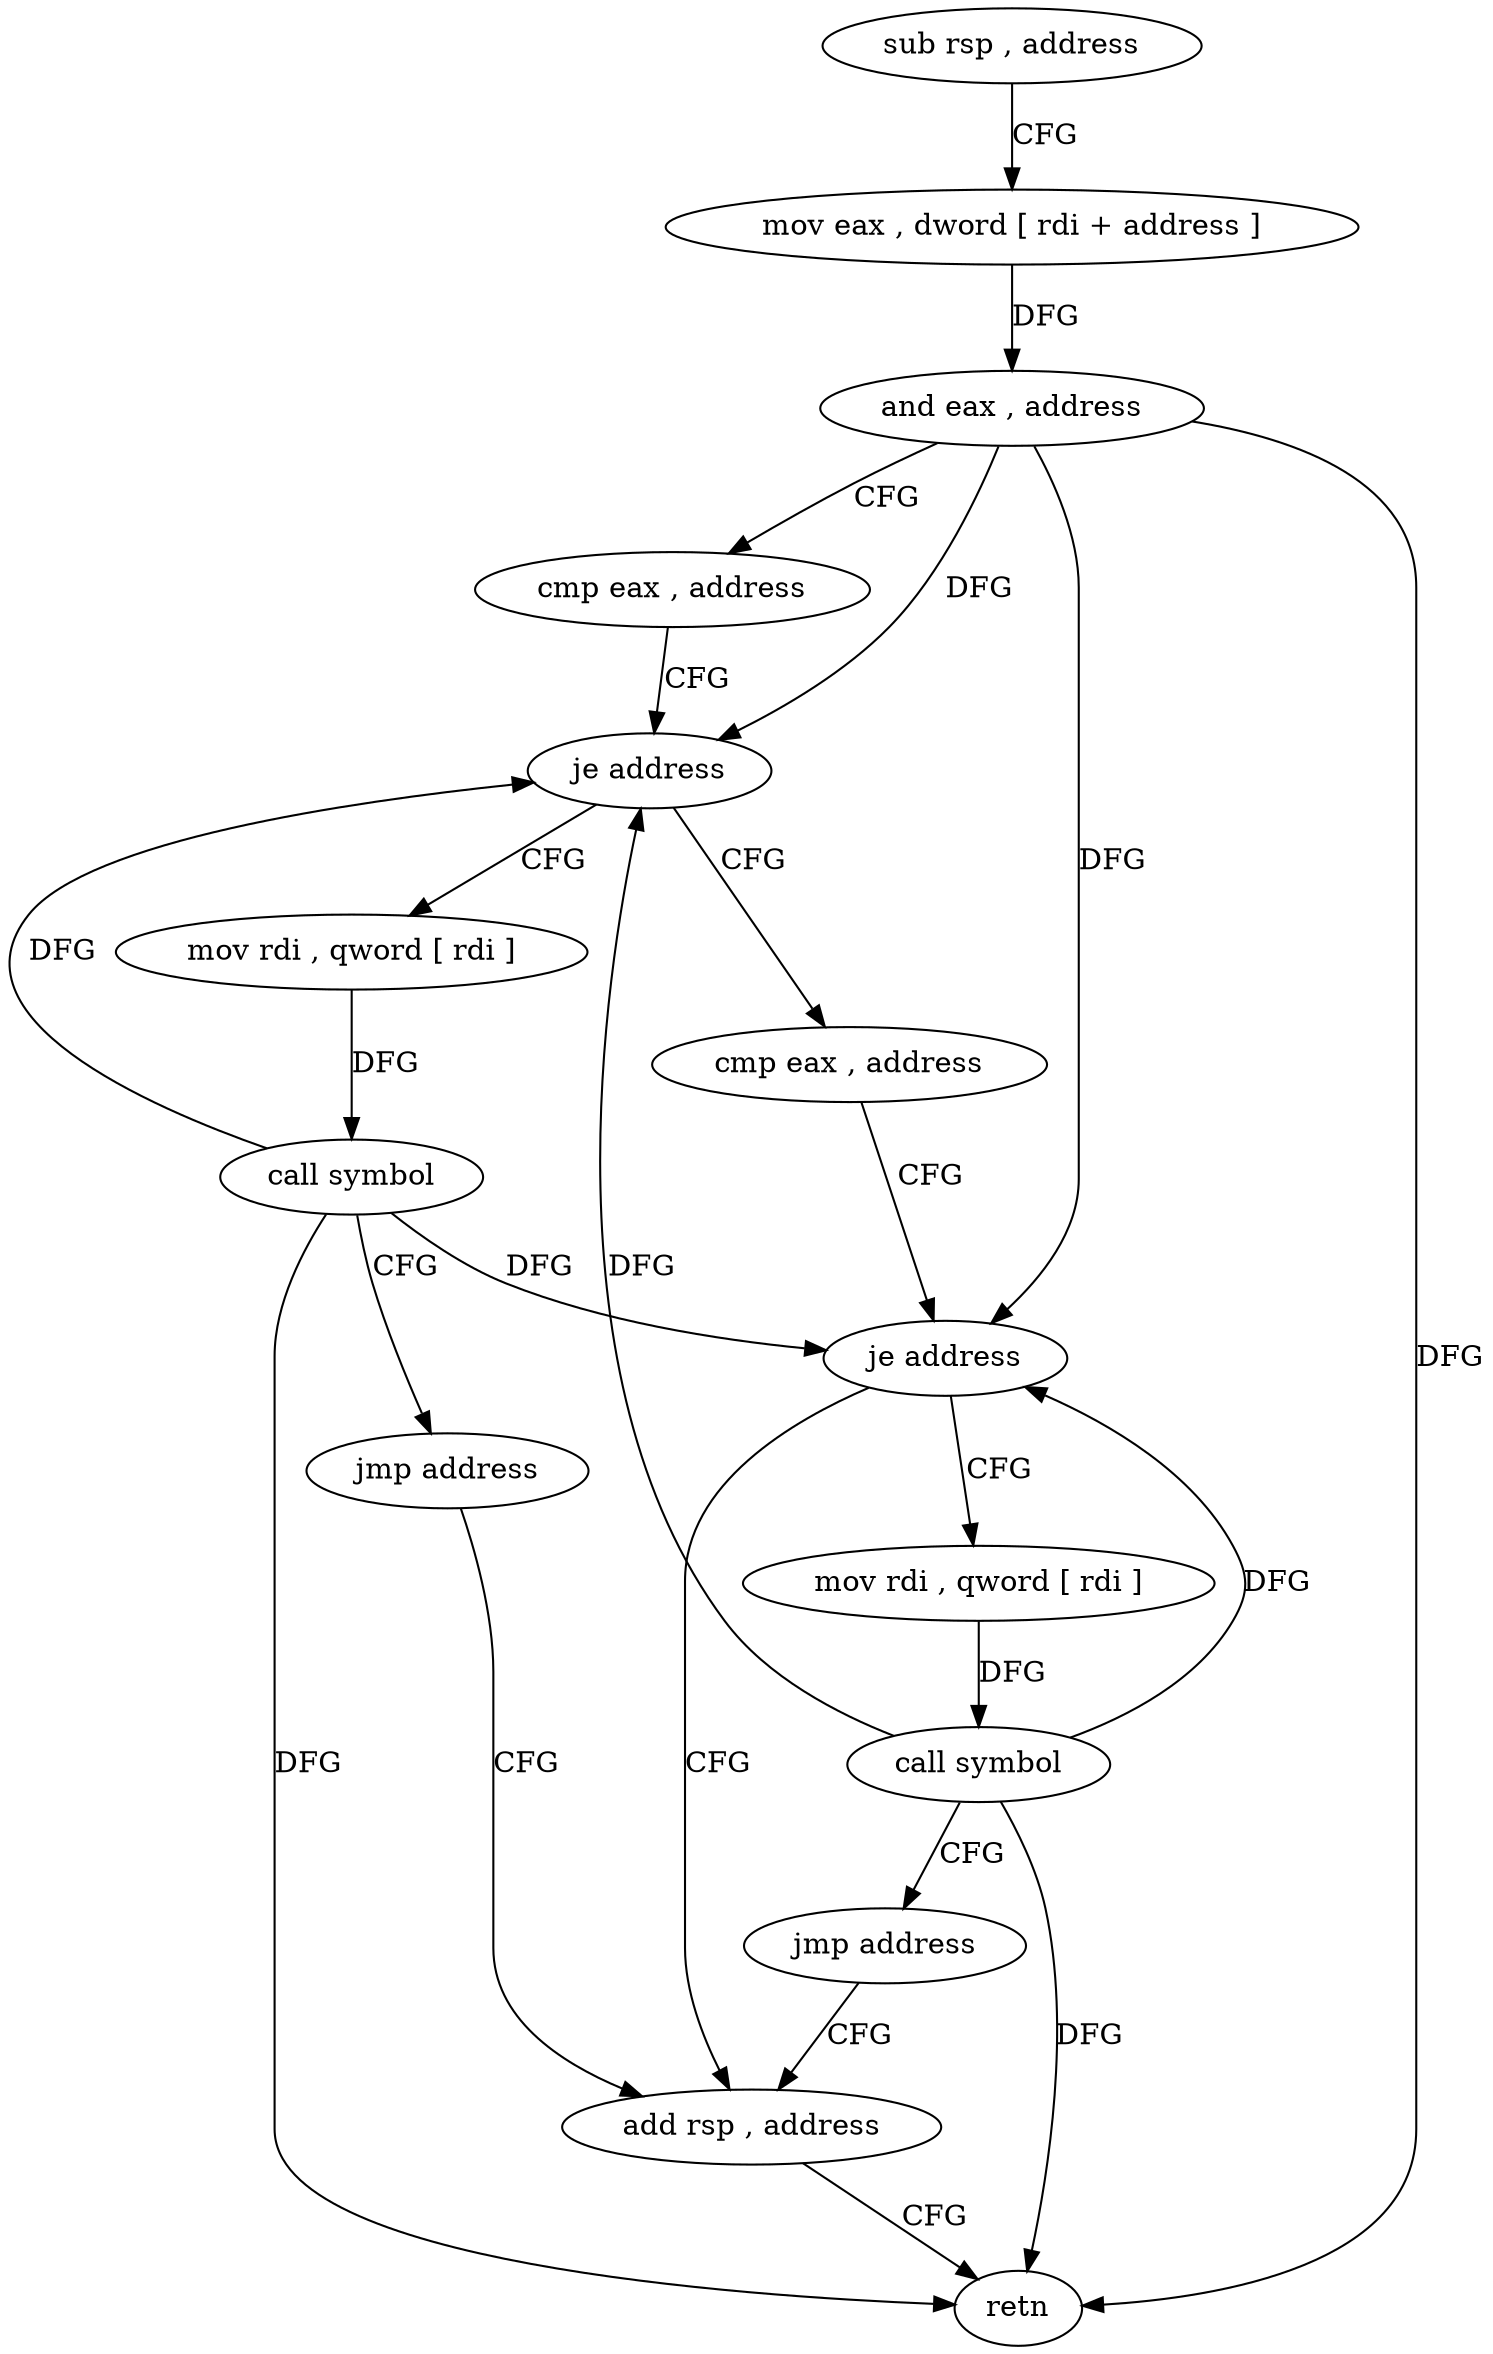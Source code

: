 digraph "func" {
"4327667" [label = "sub rsp , address" ]
"4327671" [label = "mov eax , dword [ rdi + address ]" ]
"4327674" [label = "and eax , address" ]
"4327679" [label = "cmp eax , address" ]
"4327682" [label = "je address" ]
"4327694" [label = "mov rdi , qword [ rdi ]" ]
"4327684" [label = "cmp eax , address" ]
"4327697" [label = "call symbol" ]
"4327702" [label = "jmp address" ]
"4327689" [label = "add rsp , address" ]
"4327687" [label = "je address" ]
"4327704" [label = "mov rdi , qword [ rdi ]" ]
"4327693" [label = "retn" ]
"4327707" [label = "call symbol" ]
"4327712" [label = "jmp address" ]
"4327667" -> "4327671" [ label = "CFG" ]
"4327671" -> "4327674" [ label = "DFG" ]
"4327674" -> "4327679" [ label = "CFG" ]
"4327674" -> "4327682" [ label = "DFG" ]
"4327674" -> "4327687" [ label = "DFG" ]
"4327674" -> "4327693" [ label = "DFG" ]
"4327679" -> "4327682" [ label = "CFG" ]
"4327682" -> "4327694" [ label = "CFG" ]
"4327682" -> "4327684" [ label = "CFG" ]
"4327694" -> "4327697" [ label = "DFG" ]
"4327684" -> "4327687" [ label = "CFG" ]
"4327697" -> "4327702" [ label = "CFG" ]
"4327697" -> "4327682" [ label = "DFG" ]
"4327697" -> "4327687" [ label = "DFG" ]
"4327697" -> "4327693" [ label = "DFG" ]
"4327702" -> "4327689" [ label = "CFG" ]
"4327689" -> "4327693" [ label = "CFG" ]
"4327687" -> "4327704" [ label = "CFG" ]
"4327687" -> "4327689" [ label = "CFG" ]
"4327704" -> "4327707" [ label = "DFG" ]
"4327707" -> "4327712" [ label = "CFG" ]
"4327707" -> "4327682" [ label = "DFG" ]
"4327707" -> "4327687" [ label = "DFG" ]
"4327707" -> "4327693" [ label = "DFG" ]
"4327712" -> "4327689" [ label = "CFG" ]
}
